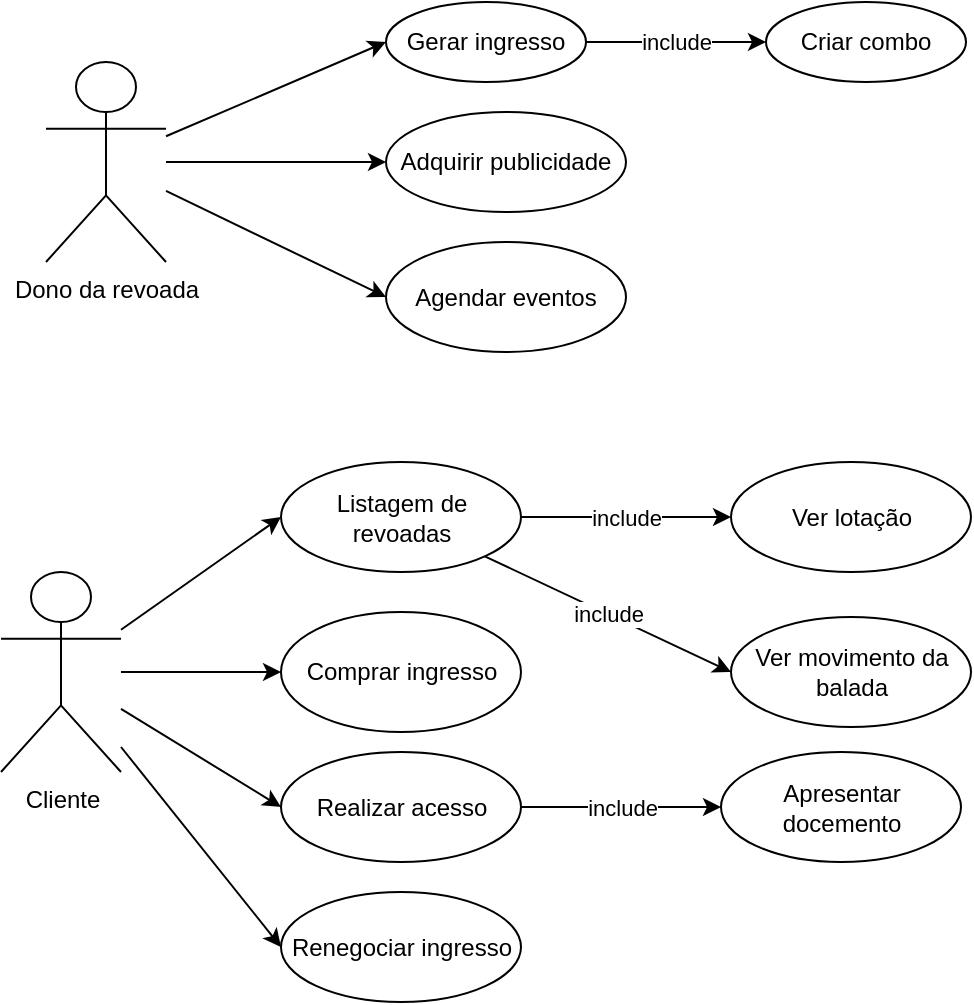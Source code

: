 <mxfile>
    <diagram id="S3mlxzHEP_mCW26-0Okc" name="Page-1">
        <mxGraphModel dx="974" dy="431" grid="1" gridSize="10" guides="1" tooltips="1" connect="1" arrows="1" fold="1" page="1" pageScale="1" pageWidth="850" pageHeight="1100" math="0" shadow="0">
            <root>
                <mxCell id="0"/>
                <mxCell id="1" parent="0"/>
                <mxCell id="4" style="edgeStyle=none;html=1;entryX=0;entryY=0.5;entryDx=0;entryDy=0;" edge="1" parent="1" source="2" target="3">
                    <mxGeometry relative="1" as="geometry"/>
                </mxCell>
                <mxCell id="8" style="edgeStyle=none;html=1;entryX=0;entryY=0.5;entryDx=0;entryDy=0;" edge="1" parent="1" source="2" target="7">
                    <mxGeometry relative="1" as="geometry"/>
                </mxCell>
                <mxCell id="10" style="edgeStyle=none;html=1;entryX=0;entryY=0.5;entryDx=0;entryDy=0;" edge="1" parent="1" source="2" target="9">
                    <mxGeometry relative="1" as="geometry"/>
                </mxCell>
                <mxCell id="2" value="Dono da revoada" style="shape=umlActor;verticalLabelPosition=bottom;verticalAlign=top;html=1;" vertex="1" parent="1">
                    <mxGeometry x="60" y="100" width="60" height="100" as="geometry"/>
                </mxCell>
                <mxCell id="6" value="include" style="edgeStyle=none;html=1;entryX=0;entryY=0.5;entryDx=0;entryDy=0;" edge="1" parent="1" source="3" target="5">
                    <mxGeometry relative="1" as="geometry"/>
                </mxCell>
                <mxCell id="3" value="Gerar ingresso" style="ellipse;whiteSpace=wrap;html=1;align=center;" vertex="1" parent="1">
                    <mxGeometry x="230" y="70" width="100" height="40" as="geometry"/>
                </mxCell>
                <mxCell id="5" value="Criar combo" style="ellipse;whiteSpace=wrap;html=1;align=center;" vertex="1" parent="1">
                    <mxGeometry x="420" y="70" width="100" height="40" as="geometry"/>
                </mxCell>
                <mxCell id="7" value="Adquirir publicidade" style="ellipse;whiteSpace=wrap;html=1;align=center;" vertex="1" parent="1">
                    <mxGeometry x="230" y="125" width="120" height="50" as="geometry"/>
                </mxCell>
                <mxCell id="9" value="Agendar eventos" style="ellipse;whiteSpace=wrap;html=1;align=center;" vertex="1" parent="1">
                    <mxGeometry x="230" y="190" width="120" height="55" as="geometry"/>
                </mxCell>
                <mxCell id="13" style="edgeStyle=none;html=1;entryX=0;entryY=0.5;entryDx=0;entryDy=0;" edge="1" parent="1" source="11" target="12">
                    <mxGeometry relative="1" as="geometry"/>
                </mxCell>
                <mxCell id="19" style="edgeStyle=none;html=1;entryX=0;entryY=0.5;entryDx=0;entryDy=0;" edge="1" parent="1" source="11" target="18">
                    <mxGeometry relative="1" as="geometry"/>
                </mxCell>
                <mxCell id="23" style="edgeStyle=none;html=1;entryX=0;entryY=0.5;entryDx=0;entryDy=0;" edge="1" parent="1" source="11" target="22">
                    <mxGeometry relative="1" as="geometry"/>
                </mxCell>
                <mxCell id="25" style="edgeStyle=none;html=1;entryX=0;entryY=0.5;entryDx=0;entryDy=0;" edge="1" parent="1" source="11" target="24">
                    <mxGeometry relative="1" as="geometry"/>
                </mxCell>
                <mxCell id="11" value="Cliente" style="shape=umlActor;verticalLabelPosition=bottom;verticalAlign=top;html=1;" vertex="1" parent="1">
                    <mxGeometry x="37.5" y="355" width="60" height="100" as="geometry"/>
                </mxCell>
                <mxCell id="14" value="include" style="edgeStyle=none;html=1;entryX=0;entryY=0.5;entryDx=0;entryDy=0;" edge="1" parent="1" source="12" target="15">
                    <mxGeometry relative="1" as="geometry">
                        <mxPoint x="387.5" y="328" as="targetPoint"/>
                    </mxGeometry>
                </mxCell>
                <mxCell id="16" value="include" style="edgeStyle=none;html=1;entryX=0;entryY=0.5;entryDx=0;entryDy=0;" edge="1" parent="1" source="12" target="17">
                    <mxGeometry relative="1" as="geometry">
                        <mxPoint x="327.5" y="395" as="targetPoint"/>
                    </mxGeometry>
                </mxCell>
                <mxCell id="12" value="Listagem de revoadas" style="ellipse;whiteSpace=wrap;html=1;align=center;" vertex="1" parent="1">
                    <mxGeometry x="177.5" y="300" width="120" height="55" as="geometry"/>
                </mxCell>
                <mxCell id="15" value="Ver lotação" style="ellipse;whiteSpace=wrap;html=1;align=center;" vertex="1" parent="1">
                    <mxGeometry x="402.5" y="300" width="120" height="55" as="geometry"/>
                </mxCell>
                <mxCell id="17" value="Ver movimento da balada" style="ellipse;whiteSpace=wrap;html=1;align=center;" vertex="1" parent="1">
                    <mxGeometry x="402.5" y="377.5" width="120" height="55" as="geometry"/>
                </mxCell>
                <mxCell id="21" value="include" style="edgeStyle=none;html=1;entryX=0;entryY=0.5;entryDx=0;entryDy=0;" edge="1" parent="1" source="18" target="20">
                    <mxGeometry relative="1" as="geometry"/>
                </mxCell>
                <mxCell id="18" value="Realizar acesso" style="ellipse;whiteSpace=wrap;html=1;align=center;" vertex="1" parent="1">
                    <mxGeometry x="177.5" y="445" width="120" height="55" as="geometry"/>
                </mxCell>
                <mxCell id="20" value="Apresentar docemento" style="ellipse;whiteSpace=wrap;html=1;align=center;" vertex="1" parent="1">
                    <mxGeometry x="397.5" y="445" width="120" height="55" as="geometry"/>
                </mxCell>
                <mxCell id="22" value="Comprar ingresso" style="ellipse;whiteSpace=wrap;html=1;align=center;" vertex="1" parent="1">
                    <mxGeometry x="177.5" y="375" width="120" height="60" as="geometry"/>
                </mxCell>
                <mxCell id="24" value="Renegociar ingresso" style="ellipse;whiteSpace=wrap;html=1;align=center;" vertex="1" parent="1">
                    <mxGeometry x="177.5" y="515" width="120" height="55" as="geometry"/>
                </mxCell>
            </root>
        </mxGraphModel>
    </diagram>
</mxfile>